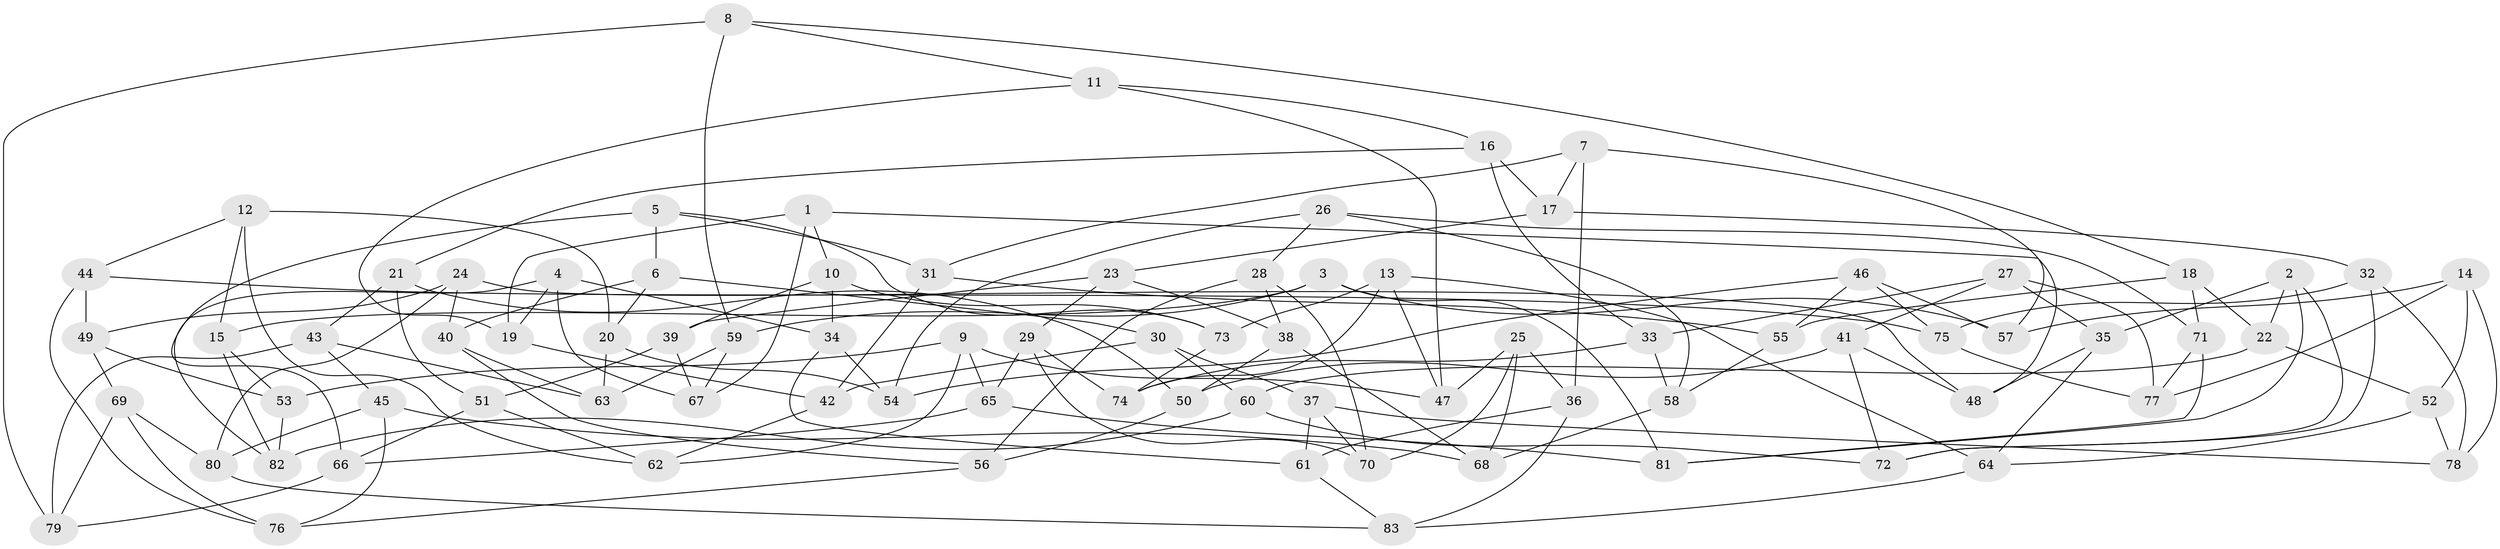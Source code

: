 // Generated by graph-tools (version 1.1) at 2025/38/03/09/25 02:38:04]
// undirected, 83 vertices, 166 edges
graph export_dot {
graph [start="1"]
  node [color=gray90,style=filled];
  1;
  2;
  3;
  4;
  5;
  6;
  7;
  8;
  9;
  10;
  11;
  12;
  13;
  14;
  15;
  16;
  17;
  18;
  19;
  20;
  21;
  22;
  23;
  24;
  25;
  26;
  27;
  28;
  29;
  30;
  31;
  32;
  33;
  34;
  35;
  36;
  37;
  38;
  39;
  40;
  41;
  42;
  43;
  44;
  45;
  46;
  47;
  48;
  49;
  50;
  51;
  52;
  53;
  54;
  55;
  56;
  57;
  58;
  59;
  60;
  61;
  62;
  63;
  64;
  65;
  66;
  67;
  68;
  69;
  70;
  71;
  72;
  73;
  74;
  75;
  76;
  77;
  78;
  79;
  80;
  81;
  82;
  83;
  1 -- 48;
  1 -- 67;
  1 -- 19;
  1 -- 10;
  2 -- 81;
  2 -- 35;
  2 -- 72;
  2 -- 22;
  3 -- 81;
  3 -- 59;
  3 -- 57;
  3 -- 15;
  4 -- 34;
  4 -- 82;
  4 -- 67;
  4 -- 19;
  5 -- 73;
  5 -- 66;
  5 -- 6;
  5 -- 31;
  6 -- 20;
  6 -- 40;
  6 -- 30;
  7 -- 36;
  7 -- 17;
  7 -- 57;
  7 -- 31;
  8 -- 79;
  8 -- 11;
  8 -- 18;
  8 -- 59;
  9 -- 62;
  9 -- 47;
  9 -- 53;
  9 -- 65;
  10 -- 34;
  10 -- 73;
  10 -- 39;
  11 -- 16;
  11 -- 19;
  11 -- 47;
  12 -- 62;
  12 -- 44;
  12 -- 20;
  12 -- 15;
  13 -- 73;
  13 -- 64;
  13 -- 74;
  13 -- 47;
  14 -- 52;
  14 -- 78;
  14 -- 77;
  14 -- 57;
  15 -- 82;
  15 -- 53;
  16 -- 33;
  16 -- 17;
  16 -- 21;
  17 -- 32;
  17 -- 23;
  18 -- 71;
  18 -- 22;
  18 -- 55;
  19 -- 42;
  20 -- 63;
  20 -- 54;
  21 -- 50;
  21 -- 51;
  21 -- 43;
  22 -- 52;
  22 -- 60;
  23 -- 38;
  23 -- 29;
  23 -- 39;
  24 -- 49;
  24 -- 48;
  24 -- 40;
  24 -- 80;
  25 -- 70;
  25 -- 36;
  25 -- 47;
  25 -- 68;
  26 -- 58;
  26 -- 71;
  26 -- 28;
  26 -- 54;
  27 -- 77;
  27 -- 33;
  27 -- 41;
  27 -- 35;
  28 -- 56;
  28 -- 38;
  28 -- 70;
  29 -- 65;
  29 -- 70;
  29 -- 74;
  30 -- 37;
  30 -- 60;
  30 -- 42;
  31 -- 42;
  31 -- 55;
  32 -- 75;
  32 -- 72;
  32 -- 78;
  33 -- 74;
  33 -- 58;
  34 -- 61;
  34 -- 54;
  35 -- 48;
  35 -- 64;
  36 -- 61;
  36 -- 83;
  37 -- 61;
  37 -- 78;
  37 -- 70;
  38 -- 68;
  38 -- 50;
  39 -- 51;
  39 -- 67;
  40 -- 56;
  40 -- 63;
  41 -- 72;
  41 -- 48;
  41 -- 50;
  42 -- 62;
  43 -- 63;
  43 -- 45;
  43 -- 79;
  44 -- 75;
  44 -- 49;
  44 -- 76;
  45 -- 80;
  45 -- 76;
  45 -- 68;
  46 -- 54;
  46 -- 75;
  46 -- 57;
  46 -- 55;
  49 -- 53;
  49 -- 69;
  50 -- 56;
  51 -- 62;
  51 -- 66;
  52 -- 64;
  52 -- 78;
  53 -- 82;
  55 -- 58;
  56 -- 76;
  58 -- 68;
  59 -- 63;
  59 -- 67;
  60 -- 82;
  60 -- 72;
  61 -- 83;
  64 -- 83;
  65 -- 81;
  65 -- 66;
  66 -- 79;
  69 -- 80;
  69 -- 76;
  69 -- 79;
  71 -- 81;
  71 -- 77;
  73 -- 74;
  75 -- 77;
  80 -- 83;
}
